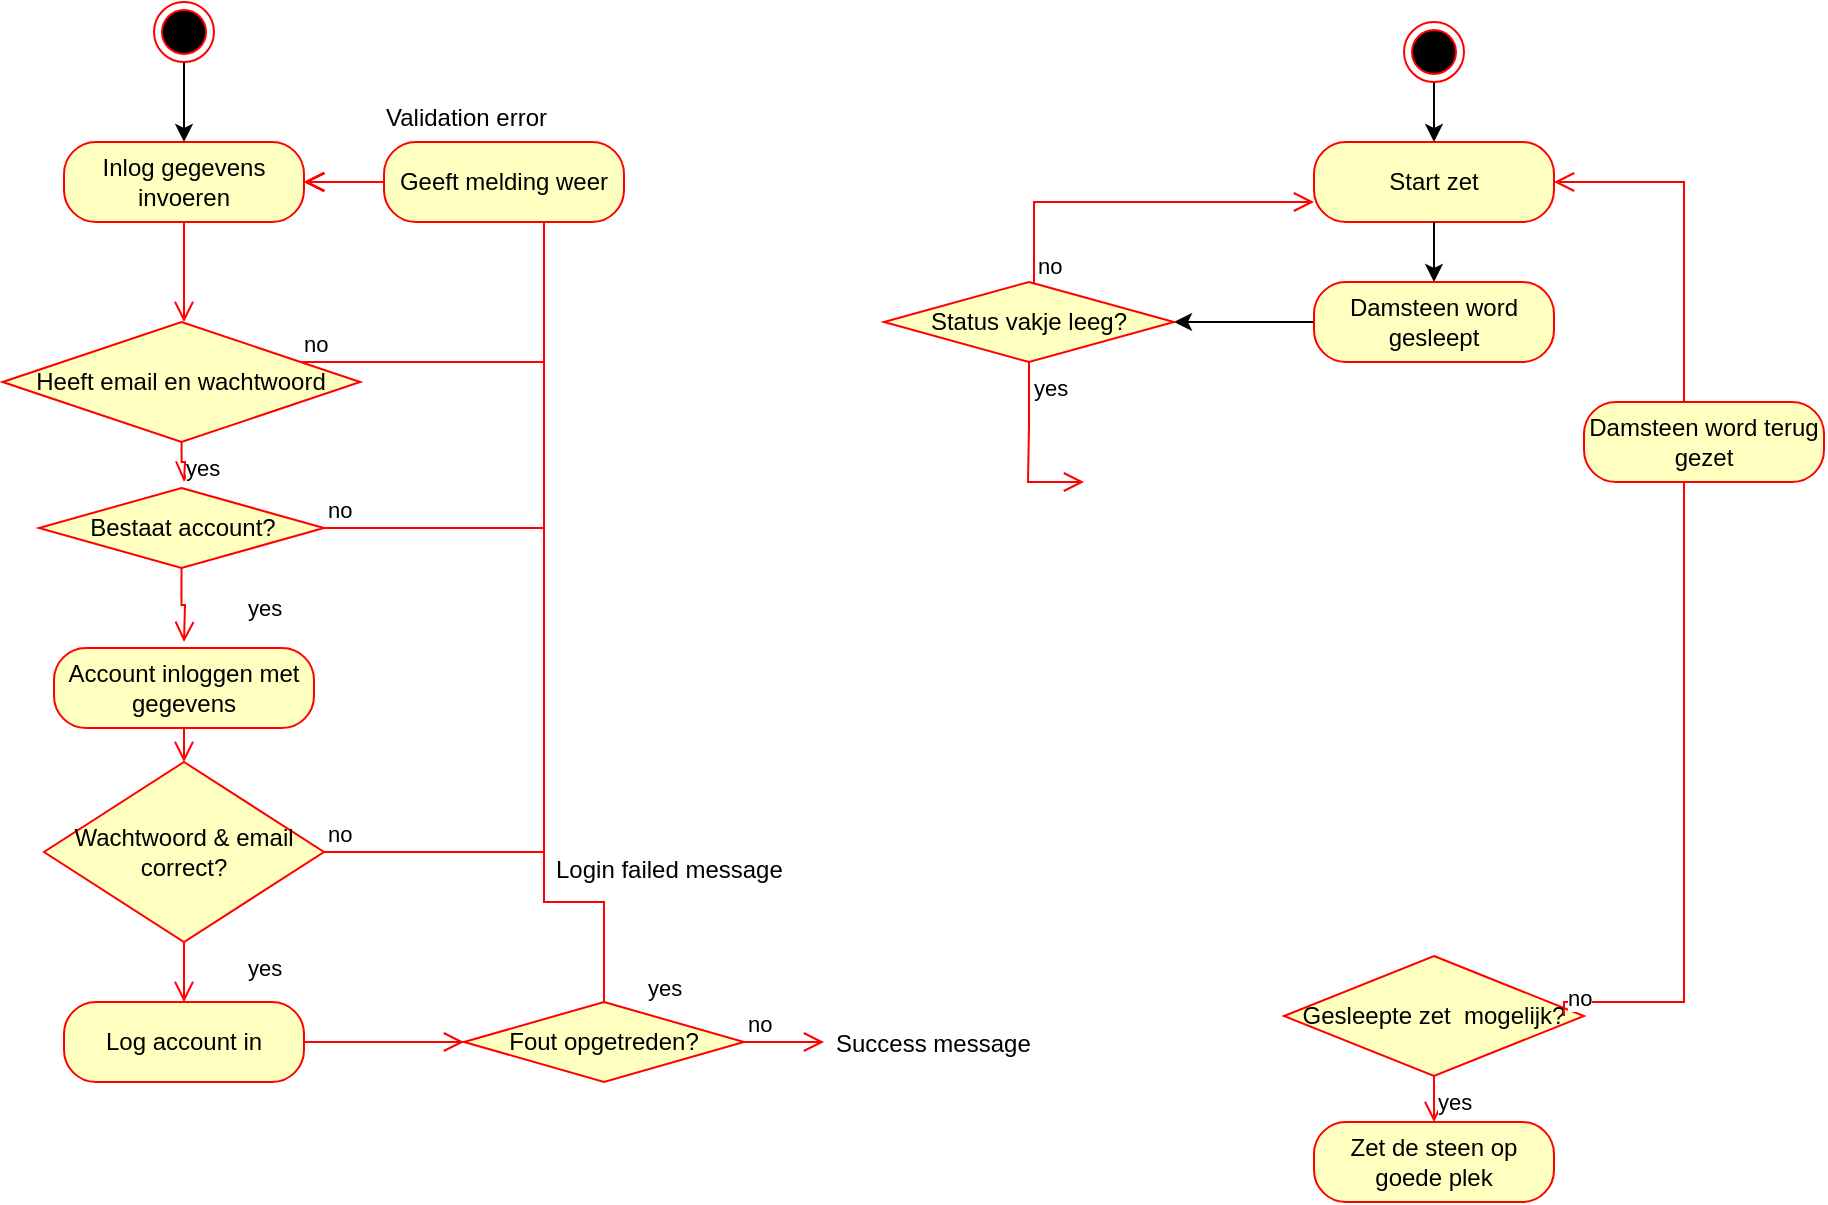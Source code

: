 <mxfile version="20.8.23" type="github">
  <diagram name="Page-1" id="e7e014a7-5840-1c2e-5031-d8a46d1fe8dd">
    <mxGraphModel dx="1154" dy="514" grid="1" gridSize="10" guides="1" tooltips="1" connect="1" arrows="1" fold="1" page="1" pageScale="1" pageWidth="1169" pageHeight="826" background="none" math="0" shadow="0">
      <root>
        <mxCell id="0" />
        <mxCell id="1" parent="0" />
        <mxCell id="L-Oy49CxzgtTOeUKxRRn-44" style="edgeStyle=orthogonalEdgeStyle;rounded=0;orthogonalLoop=1;jettySize=auto;html=1;" edge="1" parent="1" source="L-Oy49CxzgtTOeUKxRRn-41" target="L-Oy49CxzgtTOeUKxRRn-42">
          <mxGeometry relative="1" as="geometry" />
        </mxCell>
        <mxCell id="L-Oy49CxzgtTOeUKxRRn-41" value="" style="ellipse;html=1;shape=endState;fillColor=#000000;strokeColor=#ff0000;" vertex="1" parent="1">
          <mxGeometry x="555" y="70" width="30" height="30" as="geometry" />
        </mxCell>
        <mxCell id="L-Oy49CxzgtTOeUKxRRn-42" value="Inlog gegevens invoeren" style="rounded=1;whiteSpace=wrap;html=1;arcSize=40;fontColor=#000000;fillColor=#ffffc0;strokeColor=#ff0000;" vertex="1" parent="1">
          <mxGeometry x="510" y="140" width="120" height="40" as="geometry" />
        </mxCell>
        <mxCell id="L-Oy49CxzgtTOeUKxRRn-43" value="" style="edgeStyle=orthogonalEdgeStyle;html=1;verticalAlign=bottom;endArrow=open;endSize=8;strokeColor=#ff0000;rounded=0;" edge="1" source="L-Oy49CxzgtTOeUKxRRn-42" parent="1">
          <mxGeometry relative="1" as="geometry">
            <mxPoint x="570" y="230" as="targetPoint" />
          </mxGeometry>
        </mxCell>
        <mxCell id="L-Oy49CxzgtTOeUKxRRn-51" value="Heeft email en wachtwoord" style="rhombus;whiteSpace=wrap;html=1;fontColor=#000000;fillColor=#ffffc0;strokeColor=#ff0000;" vertex="1" parent="1">
          <mxGeometry x="479.37" y="230" width="178.75" height="60" as="geometry" />
        </mxCell>
        <mxCell id="L-Oy49CxzgtTOeUKxRRn-52" value="no" style="edgeStyle=orthogonalEdgeStyle;html=1;align=left;verticalAlign=bottom;endArrow=open;endSize=8;strokeColor=#ff0000;rounded=0;entryX=1;entryY=0.5;entryDx=0;entryDy=0;" edge="1" source="L-Oy49CxzgtTOeUKxRRn-51" parent="1" target="L-Oy49CxzgtTOeUKxRRn-42">
          <mxGeometry x="-1" relative="1" as="geometry">
            <mxPoint x="690" y="160" as="targetPoint" />
            <Array as="points">
              <mxPoint x="750" y="250" />
              <mxPoint x="750" y="160" />
            </Array>
          </mxGeometry>
        </mxCell>
        <mxCell id="L-Oy49CxzgtTOeUKxRRn-53" value="yes" style="edgeStyle=orthogonalEdgeStyle;html=1;align=left;verticalAlign=top;endArrow=open;endSize=8;strokeColor=#ff0000;rounded=0;" edge="1" source="L-Oy49CxzgtTOeUKxRRn-51" parent="1">
          <mxGeometry x="-1" relative="1" as="geometry">
            <mxPoint x="570" y="310" as="targetPoint" />
          </mxGeometry>
        </mxCell>
        <mxCell id="L-Oy49CxzgtTOeUKxRRn-56" value="Bestaat account? " style="rhombus;whiteSpace=wrap;html=1;fontColor=#000000;fillColor=#ffffc0;strokeColor=#ff0000;" vertex="1" parent="1">
          <mxGeometry x="497.5" y="313" width="142.5" height="40" as="geometry" />
        </mxCell>
        <mxCell id="L-Oy49CxzgtTOeUKxRRn-57" value="no" style="edgeStyle=orthogonalEdgeStyle;html=1;align=left;verticalAlign=bottom;endArrow=open;endSize=8;strokeColor=#ff0000;rounded=0;" edge="1" source="L-Oy49CxzgtTOeUKxRRn-56" parent="1" target="L-Oy49CxzgtTOeUKxRRn-42">
          <mxGeometry x="-1" relative="1" as="geometry">
            <mxPoint x="720" y="160" as="targetPoint" />
            <Array as="points">
              <mxPoint x="750" y="333" />
              <mxPoint x="750" y="160" />
            </Array>
          </mxGeometry>
        </mxCell>
        <mxCell id="L-Oy49CxzgtTOeUKxRRn-58" value="yes" style="edgeStyle=orthogonalEdgeStyle;html=1;align=left;verticalAlign=top;endArrow=open;endSize=8;strokeColor=#ff0000;rounded=0;" edge="1" source="L-Oy49CxzgtTOeUKxRRn-56" parent="1">
          <mxGeometry x="-0.634" y="31" relative="1" as="geometry">
            <mxPoint x="570" y="390" as="targetPoint" />
            <mxPoint as="offset" />
          </mxGeometry>
        </mxCell>
        <mxCell id="L-Oy49CxzgtTOeUKxRRn-64" value="Account inloggen met gegevens" style="rounded=1;whiteSpace=wrap;html=1;arcSize=40;fontColor=#000000;fillColor=#ffffc0;strokeColor=#ff0000;" vertex="1" parent="1">
          <mxGeometry x="505" y="393" width="130" height="40" as="geometry" />
        </mxCell>
        <mxCell id="L-Oy49CxzgtTOeUKxRRn-65" value="" style="edgeStyle=orthogonalEdgeStyle;html=1;verticalAlign=bottom;endArrow=open;endSize=8;strokeColor=#ff0000;rounded=0;" edge="1" source="L-Oy49CxzgtTOeUKxRRn-64" parent="1">
          <mxGeometry relative="1" as="geometry">
            <mxPoint x="570" y="450" as="targetPoint" />
          </mxGeometry>
        </mxCell>
        <mxCell id="L-Oy49CxzgtTOeUKxRRn-66" value="Wachtwoord &amp;amp; email correct?" style="rhombus;whiteSpace=wrap;html=1;fontColor=#000000;fillColor=#ffffc0;strokeColor=#ff0000;" vertex="1" parent="1">
          <mxGeometry x="500" y="450" width="140" height="90" as="geometry" />
        </mxCell>
        <mxCell id="L-Oy49CxzgtTOeUKxRRn-67" value="no" style="edgeStyle=orthogonalEdgeStyle;html=1;align=left;verticalAlign=bottom;endArrow=open;endSize=8;strokeColor=#ff0000;rounded=0;" edge="1" source="L-Oy49CxzgtTOeUKxRRn-66" parent="1" target="L-Oy49CxzgtTOeUKxRRn-42">
          <mxGeometry x="-1" relative="1" as="geometry">
            <mxPoint x="750" y="290" as="targetPoint" />
            <Array as="points">
              <mxPoint x="750" y="495" />
              <mxPoint x="750" y="160" />
            </Array>
          </mxGeometry>
        </mxCell>
        <mxCell id="L-Oy49CxzgtTOeUKxRRn-68" value="yes" style="edgeStyle=orthogonalEdgeStyle;html=1;align=left;verticalAlign=top;endArrow=open;endSize=8;strokeColor=#ff0000;rounded=0;" edge="1" source="L-Oy49CxzgtTOeUKxRRn-66" parent="1">
          <mxGeometry x="-1" y="30" relative="1" as="geometry">
            <mxPoint x="570" y="570" as="targetPoint" />
            <mxPoint as="offset" />
          </mxGeometry>
        </mxCell>
        <mxCell id="L-Oy49CxzgtTOeUKxRRn-69" value="Log account in" style="rounded=1;whiteSpace=wrap;html=1;arcSize=40;fontColor=#000000;fillColor=#ffffc0;strokeColor=#ff0000;" vertex="1" parent="1">
          <mxGeometry x="510" y="570" width="120" height="40" as="geometry" />
        </mxCell>
        <mxCell id="L-Oy49CxzgtTOeUKxRRn-70" value="" style="edgeStyle=orthogonalEdgeStyle;html=1;verticalAlign=bottom;endArrow=open;endSize=8;strokeColor=#ff0000;rounded=0;" edge="1" source="L-Oy49CxzgtTOeUKxRRn-69" parent="1">
          <mxGeometry relative="1" as="geometry">
            <mxPoint x="710" y="590" as="targetPoint" />
          </mxGeometry>
        </mxCell>
        <mxCell id="L-Oy49CxzgtTOeUKxRRn-71" value="Fout opgetreden?" style="rhombus;whiteSpace=wrap;html=1;fontColor=#000000;fillColor=#ffffc0;strokeColor=#ff0000;" vertex="1" parent="1">
          <mxGeometry x="710" y="570" width="140" height="40" as="geometry" />
        </mxCell>
        <mxCell id="L-Oy49CxzgtTOeUKxRRn-72" value="no" style="edgeStyle=orthogonalEdgeStyle;html=1;align=left;verticalAlign=bottom;endArrow=open;endSize=8;strokeColor=#ff0000;rounded=0;" edge="1" source="L-Oy49CxzgtTOeUKxRRn-71" parent="1">
          <mxGeometry x="-1" relative="1" as="geometry">
            <mxPoint x="890" y="590" as="targetPoint" />
          </mxGeometry>
        </mxCell>
        <mxCell id="L-Oy49CxzgtTOeUKxRRn-73" value="yes" style="edgeStyle=orthogonalEdgeStyle;html=1;align=left;verticalAlign=top;endArrow=open;endSize=8;strokeColor=#ff0000;rounded=0;" edge="1" source="L-Oy49CxzgtTOeUKxRRn-71" parent="1" target="L-Oy49CxzgtTOeUKxRRn-42">
          <mxGeometry x="-0.929" y="-20" relative="1" as="geometry">
            <mxPoint x="870" y="670" as="targetPoint" />
            <Array as="points">
              <mxPoint x="780" y="520" />
              <mxPoint x="750" y="520" />
              <mxPoint x="750" y="160" />
            </Array>
            <mxPoint as="offset" />
          </mxGeometry>
        </mxCell>
        <mxCell id="L-Oy49CxzgtTOeUKxRRn-76" value="Success message" style="text;strokeColor=none;fillColor=none;align=left;verticalAlign=top;spacingLeft=4;spacingRight=4;overflow=hidden;rotatable=0;points=[[0,0.5],[1,0.5]];portConstraint=eastwest;" vertex="1" parent="1">
          <mxGeometry x="890" y="577" width="130" height="26" as="geometry" />
        </mxCell>
        <mxCell id="L-Oy49CxzgtTOeUKxRRn-79" value="Login failed message" style="text;strokeColor=none;fillColor=none;align=left;verticalAlign=top;spacingLeft=4;spacingRight=4;overflow=hidden;rotatable=0;points=[[0,0.5],[1,0.5]];portConstraint=eastwest;" vertex="1" parent="1">
          <mxGeometry x="750" y="490" width="130" height="26" as="geometry" />
        </mxCell>
        <mxCell id="L-Oy49CxzgtTOeUKxRRn-84" style="edgeStyle=orthogonalEdgeStyle;rounded=0;orthogonalLoop=1;jettySize=auto;html=1;" edge="1" parent="1" source="L-Oy49CxzgtTOeUKxRRn-80" target="L-Oy49CxzgtTOeUKxRRn-83">
          <mxGeometry relative="1" as="geometry" />
        </mxCell>
        <mxCell id="L-Oy49CxzgtTOeUKxRRn-80" value="" style="ellipse;html=1;shape=endState;fillColor=#000000;strokeColor=#ff0000;" vertex="1" parent="1">
          <mxGeometry x="1180" y="80" width="30" height="30" as="geometry" />
        </mxCell>
        <mxCell id="L-Oy49CxzgtTOeUKxRRn-83" value="Start zet" style="rounded=1;whiteSpace=wrap;html=1;arcSize=40;fontColor=#000000;fillColor=#ffffc0;strokeColor=#ff0000;" vertex="1" parent="1">
          <mxGeometry x="1135" y="140" width="120" height="40" as="geometry" />
        </mxCell>
        <mxCell id="L-Oy49CxzgtTOeUKxRRn-85" value="" style="endArrow=classic;html=1;rounded=0;exitX=0.5;exitY=1;exitDx=0;exitDy=0;" edge="1" parent="1" source="L-Oy49CxzgtTOeUKxRRn-83">
          <mxGeometry width="50" height="50" relative="1" as="geometry">
            <mxPoint x="1060" y="280" as="sourcePoint" />
            <mxPoint x="1195" y="210" as="targetPoint" />
          </mxGeometry>
        </mxCell>
        <mxCell id="L-Oy49CxzgtTOeUKxRRn-121" style="edgeStyle=orthogonalEdgeStyle;rounded=0;orthogonalLoop=1;jettySize=auto;html=1;" edge="1" parent="1" source="L-Oy49CxzgtTOeUKxRRn-86" target="L-Oy49CxzgtTOeUKxRRn-118">
          <mxGeometry relative="1" as="geometry" />
        </mxCell>
        <mxCell id="L-Oy49CxzgtTOeUKxRRn-86" value="Damsteen word gesleept" style="rounded=1;whiteSpace=wrap;html=1;arcSize=40;fontColor=#000000;fillColor=#ffffc0;strokeColor=#ff0000;" vertex="1" parent="1">
          <mxGeometry x="1135" y="210" width="120" height="40" as="geometry" />
        </mxCell>
        <mxCell id="L-Oy49CxzgtTOeUKxRRn-105" value="Gesleepte zet&amp;nbsp; mogelijk?" style="rhombus;whiteSpace=wrap;html=1;fontColor=#000000;fillColor=#ffffc0;strokeColor=#ff0000;" vertex="1" parent="1">
          <mxGeometry x="1120" y="547" width="150" height="60" as="geometry" />
        </mxCell>
        <mxCell id="L-Oy49CxzgtTOeUKxRRn-106" value="no" style="edgeStyle=orthogonalEdgeStyle;html=1;align=left;verticalAlign=bottom;endArrow=open;endSize=8;strokeColor=#ff0000;rounded=0;" edge="1" parent="1" target="L-Oy49CxzgtTOeUKxRRn-83">
          <mxGeometry x="-1" relative="1" as="geometry">
            <mxPoint x="1360" y="450" as="targetPoint" />
            <mxPoint x="1260" y="577" as="sourcePoint" />
            <Array as="points">
              <mxPoint x="1260" y="570" />
              <mxPoint x="1320" y="570" />
              <mxPoint x="1320" y="160" />
            </Array>
          </mxGeometry>
        </mxCell>
        <mxCell id="L-Oy49CxzgtTOeUKxRRn-107" value="yes" style="edgeStyle=orthogonalEdgeStyle;html=1;align=left;verticalAlign=top;endArrow=open;endSize=8;strokeColor=#ff0000;rounded=0;" edge="1" source="L-Oy49CxzgtTOeUKxRRn-105" parent="1">
          <mxGeometry x="-1" relative="1" as="geometry">
            <mxPoint x="1195" y="630" as="targetPoint" />
          </mxGeometry>
        </mxCell>
        <mxCell id="L-Oy49CxzgtTOeUKxRRn-108" value="Damsteen word terug gezet" style="rounded=1;whiteSpace=wrap;html=1;arcSize=40;fontColor=#000000;fillColor=#ffffc0;strokeColor=#ff0000;" vertex="1" parent="1">
          <mxGeometry x="1270" y="270" width="120" height="40" as="geometry" />
        </mxCell>
        <mxCell id="L-Oy49CxzgtTOeUKxRRn-116" value="Zet de steen op goede plek" style="rounded=1;whiteSpace=wrap;html=1;arcSize=40;fontColor=#000000;fillColor=#ffffc0;strokeColor=#ff0000;" vertex="1" parent="1">
          <mxGeometry x="1135" y="630" width="120" height="40" as="geometry" />
        </mxCell>
        <mxCell id="L-Oy49CxzgtTOeUKxRRn-118" value="Status vakje leeg?" style="rhombus;whiteSpace=wrap;html=1;fontColor=#000000;fillColor=#ffffc0;strokeColor=#ff0000;" vertex="1" parent="1">
          <mxGeometry x="920" y="210" width="145" height="40" as="geometry" />
        </mxCell>
        <mxCell id="L-Oy49CxzgtTOeUKxRRn-119" value="no" style="edgeStyle=orthogonalEdgeStyle;html=1;align=left;verticalAlign=bottom;endArrow=open;endSize=8;strokeColor=#ff0000;rounded=0;" edge="1" source="L-Oy49CxzgtTOeUKxRRn-118" parent="1" target="L-Oy49CxzgtTOeUKxRRn-83">
          <mxGeometry x="-1" relative="1" as="geometry">
            <mxPoint x="870" y="240" as="targetPoint" />
            <Array as="points">
              <mxPoint x="995" y="170" />
            </Array>
          </mxGeometry>
        </mxCell>
        <mxCell id="L-Oy49CxzgtTOeUKxRRn-120" value="yes" style="edgeStyle=orthogonalEdgeStyle;html=1;align=left;verticalAlign=top;endArrow=open;endSize=8;strokeColor=#ff0000;rounded=0;" edge="1" source="L-Oy49CxzgtTOeUKxRRn-118" parent="1">
          <mxGeometry x="-1" relative="1" as="geometry">
            <mxPoint x="1020" y="310" as="targetPoint" />
            <Array as="points">
              <mxPoint x="992" y="282" />
              <mxPoint x="992" y="340" />
            </Array>
          </mxGeometry>
        </mxCell>
        <mxCell id="L-Oy49CxzgtTOeUKxRRn-122" value="Geeft melding weer" style="rounded=1;whiteSpace=wrap;html=1;arcSize=40;fontColor=#000000;fillColor=#ffffc0;strokeColor=#ff0000;" vertex="1" parent="1">
          <mxGeometry x="670" y="140" width="120" height="40" as="geometry" />
        </mxCell>
        <mxCell id="L-Oy49CxzgtTOeUKxRRn-125" value="Validation error" style="text;strokeColor=none;fillColor=none;align=left;verticalAlign=top;spacingLeft=4;spacingRight=4;overflow=hidden;rotatable=0;points=[[0,0.5],[1,0.5]];portConstraint=eastwest;" vertex="1" parent="1">
          <mxGeometry x="665" y="114" width="130" height="26" as="geometry" />
        </mxCell>
      </root>
    </mxGraphModel>
  </diagram>
</mxfile>
